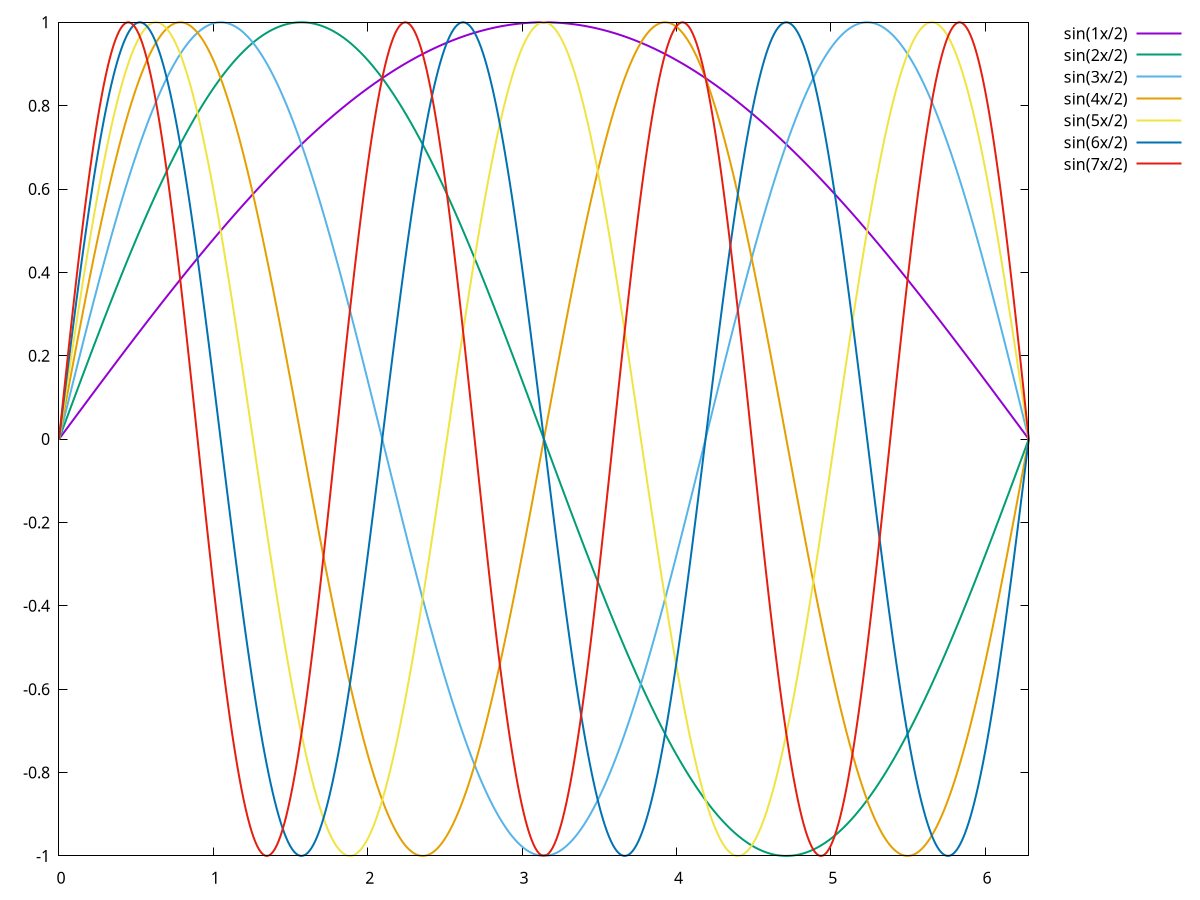 # https://qiita.com/xr0038/items/80e30db5fa7bcd391b18
set terminal png
set output "sample0001.tmp.png"
set xrange [0:2*pi]
set sample 500
set key outside
plot for [n=1:7] sin(n*x/2.) t sprintf("sin(%dx/2)",n) lw 2